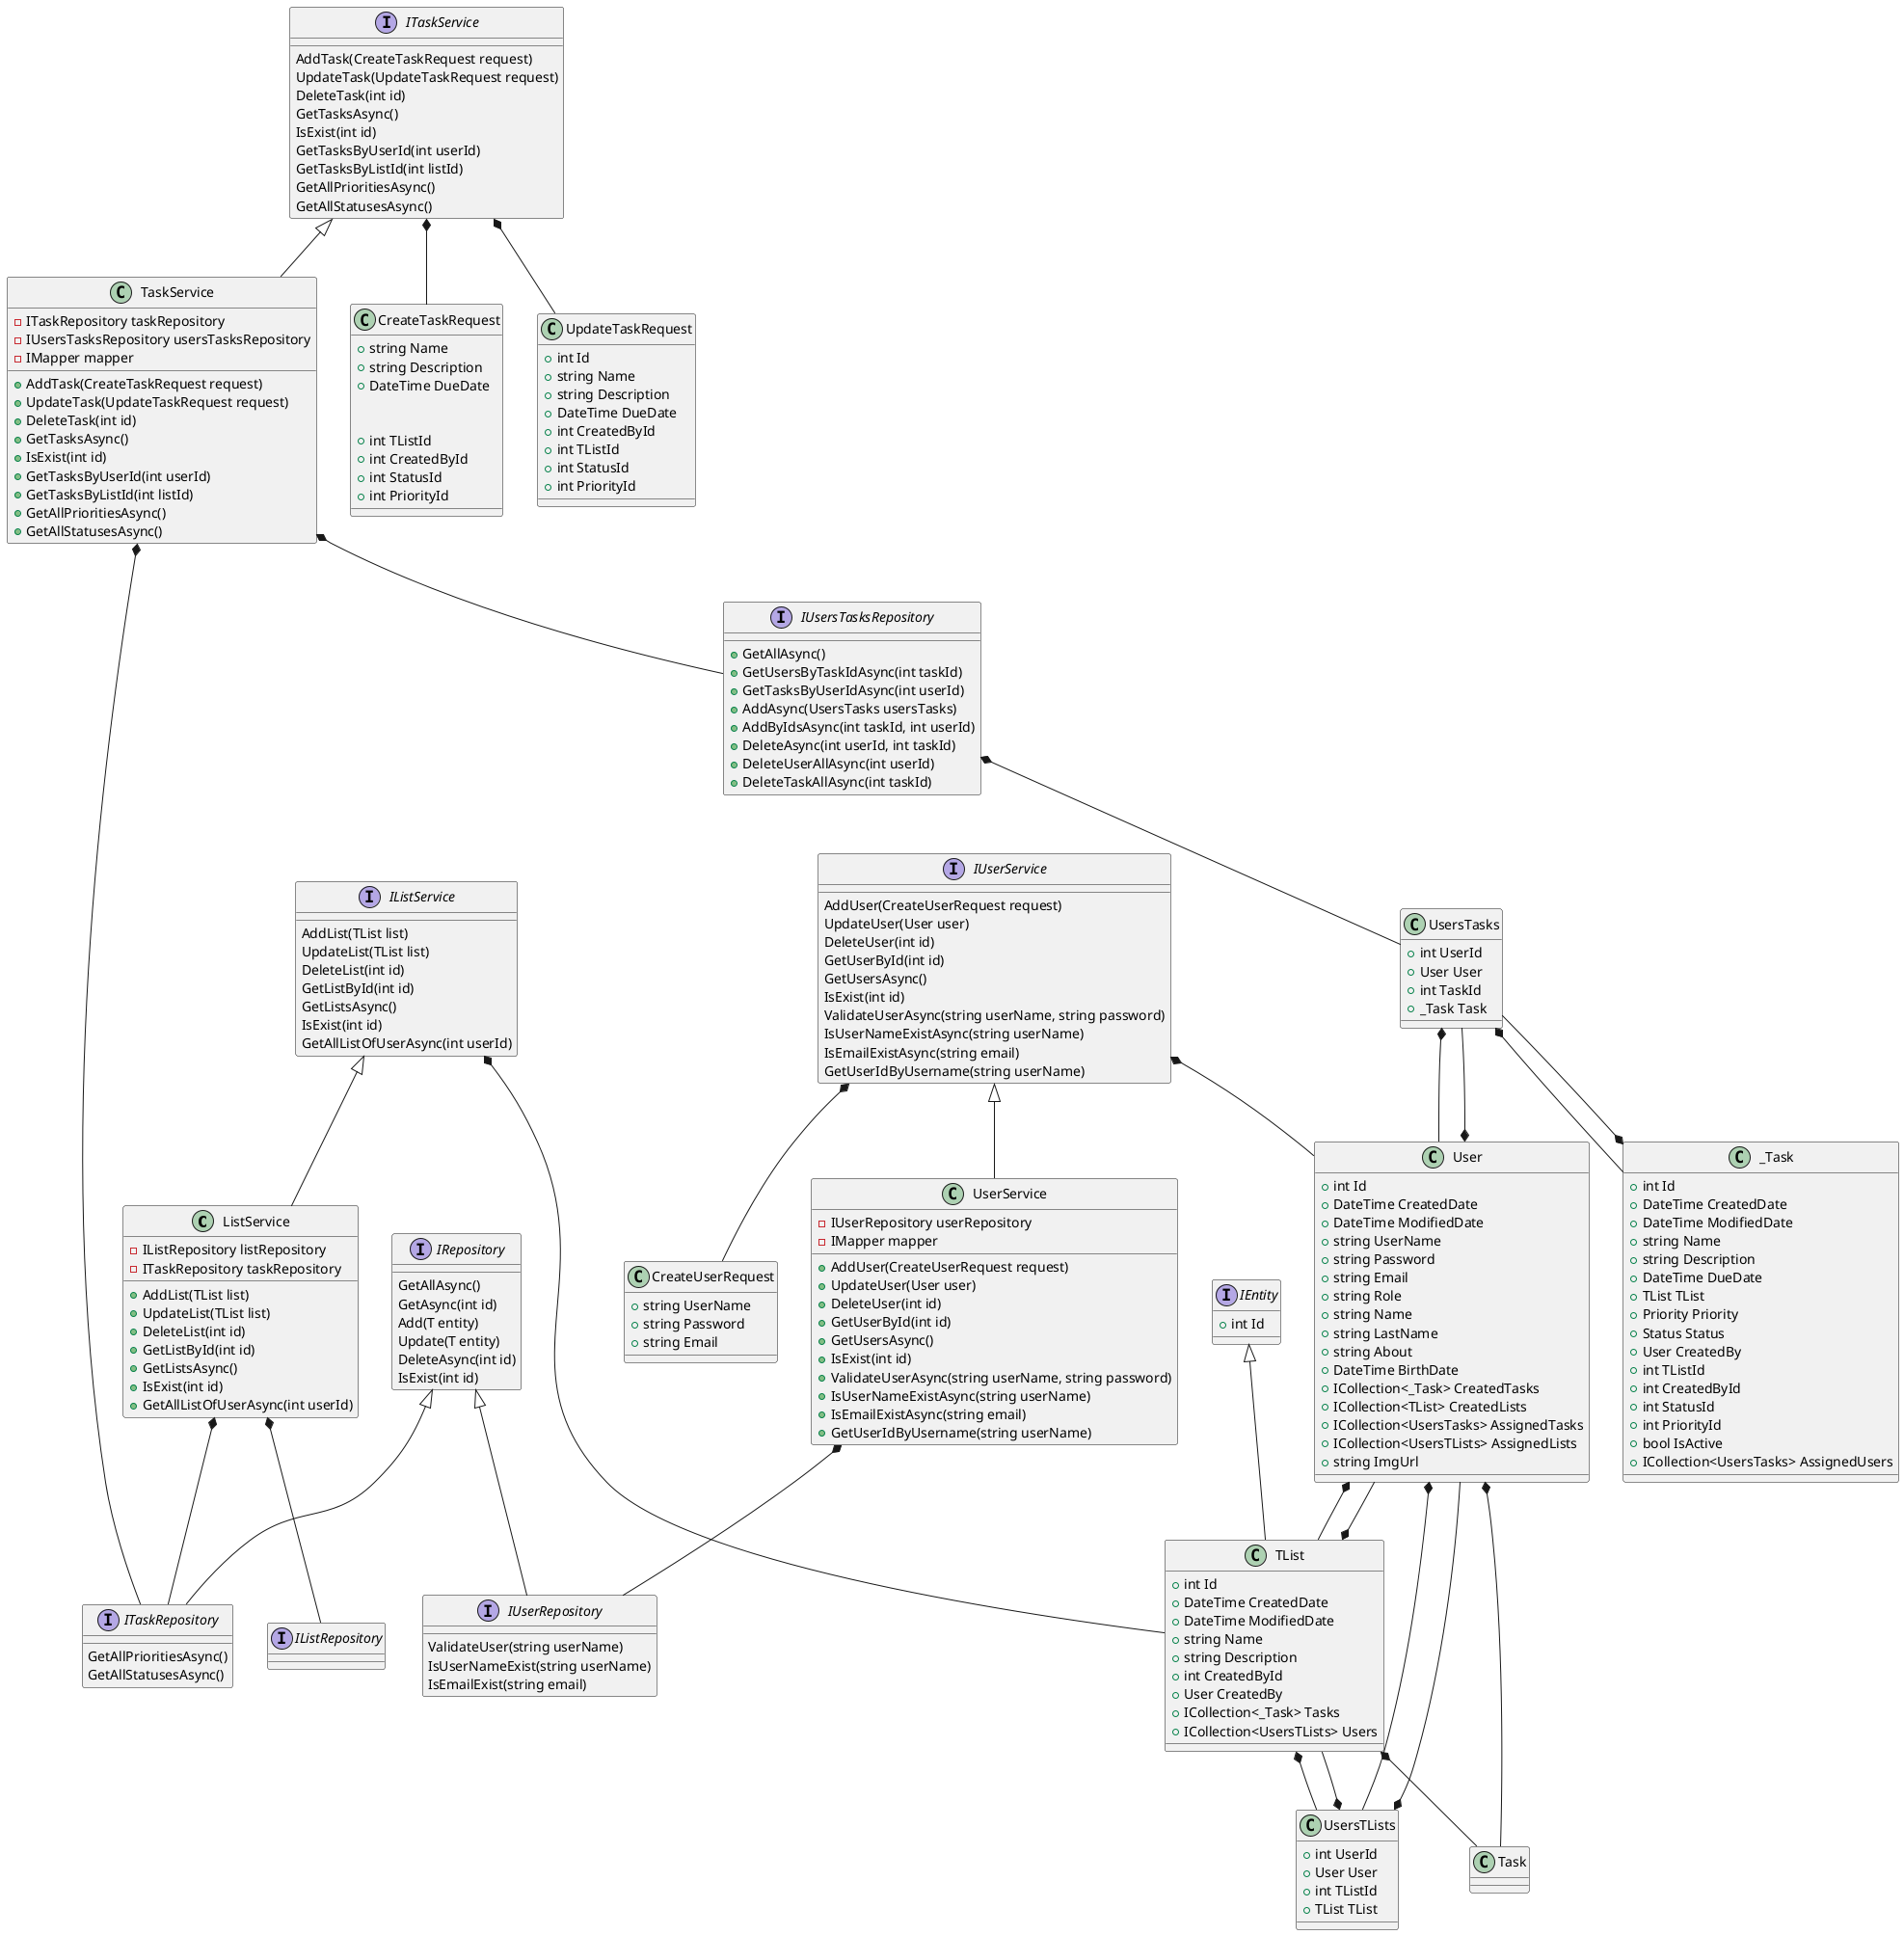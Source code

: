 @startuml


class ListService extends IListService{
    - IListRepository listRepository
    - ITaskRepository taskRepository

    + AddList(TList list)
    + UpdateList(TList list)
    + DeleteList(int id)
    + GetListById(int id)
    + GetListsAsync()
    + IsExist(int id)
    + GetAllListOfUserAsync(int userId)
}

interface IListService {
    AddList(TList list)
    UpdateList(TList list)
    DeleteList(int id)
    GetListById(int id)
    GetListsAsync()
    IsExist(int id)
    GetAllListOfUserAsync(int userId)
}

class TaskService extends ITaskService{
    - ITaskRepository taskRepository
    - IUsersTasksRepository usersTasksRepository
    - IMapper mapper

    + AddTask(CreateTaskRequest request)
    + UpdateTask(UpdateTaskRequest request)
    + DeleteTask(int id)
    + GetTasksAsync()
    + IsExist(int id)
    + GetTasksByUserId(int userId)
    + GetTasksByListId(int listId)
    + GetAllPrioritiesAsync()
    + GetAllStatusesAsync()
}

interface ITaskService {
    AddTask(CreateTaskRequest request)
    UpdateTask(UpdateTaskRequest request)
    DeleteTask(int id)
    GetTasksAsync()
    IsExist(int id)
    GetTasksByUserId(int userId)
    GetTasksByListId(int listId)
    GetAllPrioritiesAsync()
    GetAllStatusesAsync()
}

class UserService extends IUserService {
    - IUserRepository userRepository
    - IMapper mapper

    + AddUser(CreateUserRequest request)
    + UpdateUser(User user)
    + DeleteUser(int id)
    + GetUserById(int id)
    + GetUsersAsync()
    + IsExist(int id)
    + ValidateUserAsync(string userName, string password)
    + IsUserNameExistAsync(string userName)
    + IsEmailExistAsync(string email)
    + GetUserIdByUsername(string userName)
}

interface IUserService {
    AddUser(CreateUserRequest request)
    UpdateUser(User user)
    DeleteUser(int id)
    GetUserById(int id)
    GetUsersAsync()
    IsExist(int id)
    ValidateUserAsync(string userName, string password)
    IsUserNameExistAsync(string userName)
    IsEmailExistAsync(string email)
    GetUserIdByUsername(string userName)
}

interface IRepository {
    GetAllAsync()
    GetAsync(int id)
    Add(T entity)
    Update(T entity)
    DeleteAsync(int id)
    IsExist(int id)
}

interface IListRepository {}

interface ITaskRepository extends IRepository{
    GetAllPrioritiesAsync()
    GetAllStatusesAsync()
}

interface IUserRepository extends IRepository {
    ValidateUser(string userName)
    IsUserNameExist(string userName)
    IsEmailExist(string email)
}

interface IUsersTasksRepository {
    + GetAllAsync()
    + GetUsersByTaskIdAsync(int taskId)
    + GetTasksByUserIdAsync(int userId)
    + AddAsync(UsersTasks usersTasks)
    + AddByIdsAsync(int taskId, int userId)
    + DeleteAsync(int userId, int taskId)
    + DeleteUserAllAsync(int userId)
    + DeleteTaskAllAsync(int taskId)
}

interface IEntity {
    + int Id
}

class TList extends IEntity {
    + int Id
    + DateTime CreatedDate
    + DateTime ModifiedDate
    + string Name
    + string Description
    + int CreatedById
    + User CreatedBy
    + ICollection<_Task> Tasks
    + ICollection<UsersTLists> Users
}

class CreateTaskRequest {
    + string Name
    + string Description
    + DateTime DueDate


    + int TListId
    + int CreatedById
    + int StatusId
    + int PriorityId
}

class UpdateTaskRequest {
    + int Id
    + string Name
    + string Description
    + DateTime DueDate
    + int CreatedById
    + int TListId
    + int StatusId
    + int PriorityId
}



class CreateUserRequest {
    + string UserName
    + string Password
    + string Email
}

class User {
    + int Id
    + DateTime CreatedDate
    + DateTime ModifiedDate
    + string UserName
    + string Password
    + string Email
    + string Role
    + string Name
    + string LastName
    + string About
    + DateTime BirthDate
    + ICollection<_Task> CreatedTasks
    + ICollection<TList> CreatedLists
    + ICollection<UsersTasks> AssignedTasks
    + ICollection<UsersTLists> AssignedLists
    + string ImgUrl
}

class UsersTasks {
    + int UserId
    + User User
    + int TaskId
    + _Task Task
}

class UsersTLists {
    + int UserId
    + User User
    + int TListId
    + TList TList
}

class _Task {
    + int Id
    + DateTime CreatedDate
    + DateTime ModifiedDate
    + string Name
    + string Description
    + DateTime DueDate
    + TList TList
    + Priority Priority
    + Status Status
    + User CreatedBy
    + int TListId
    + int CreatedById
    + int StatusId
    + int PriorityId
    + bool IsActive
    + ICollection<UsersTasks> AssignedUsers
}

ListService *-- IListRepository
ListService *-- ITaskRepository
IListService *-- TList

TaskService *-- ITaskRepository
TaskService *-- IUsersTasksRepository
ITaskService *-- CreateTaskRequest
ITaskService *-- UpdateTaskRequest

UserService *-- IUserRepository
IUserService *-- CreateUserRequest
IUserService *-- User

IUsersTasksRepository *-- UsersTasks

TList *-- User
TList *-- Task
TList *-- UsersTLists

User *-- Task
User *-- TList
User *-- UsersTasks
User *-- UsersTLists

UsersTasks *-- User
UsersTasks *-- _Task

UsersTLists *-- User
UsersTLists *-- TList

_Task *-- UsersTasks

@enduml